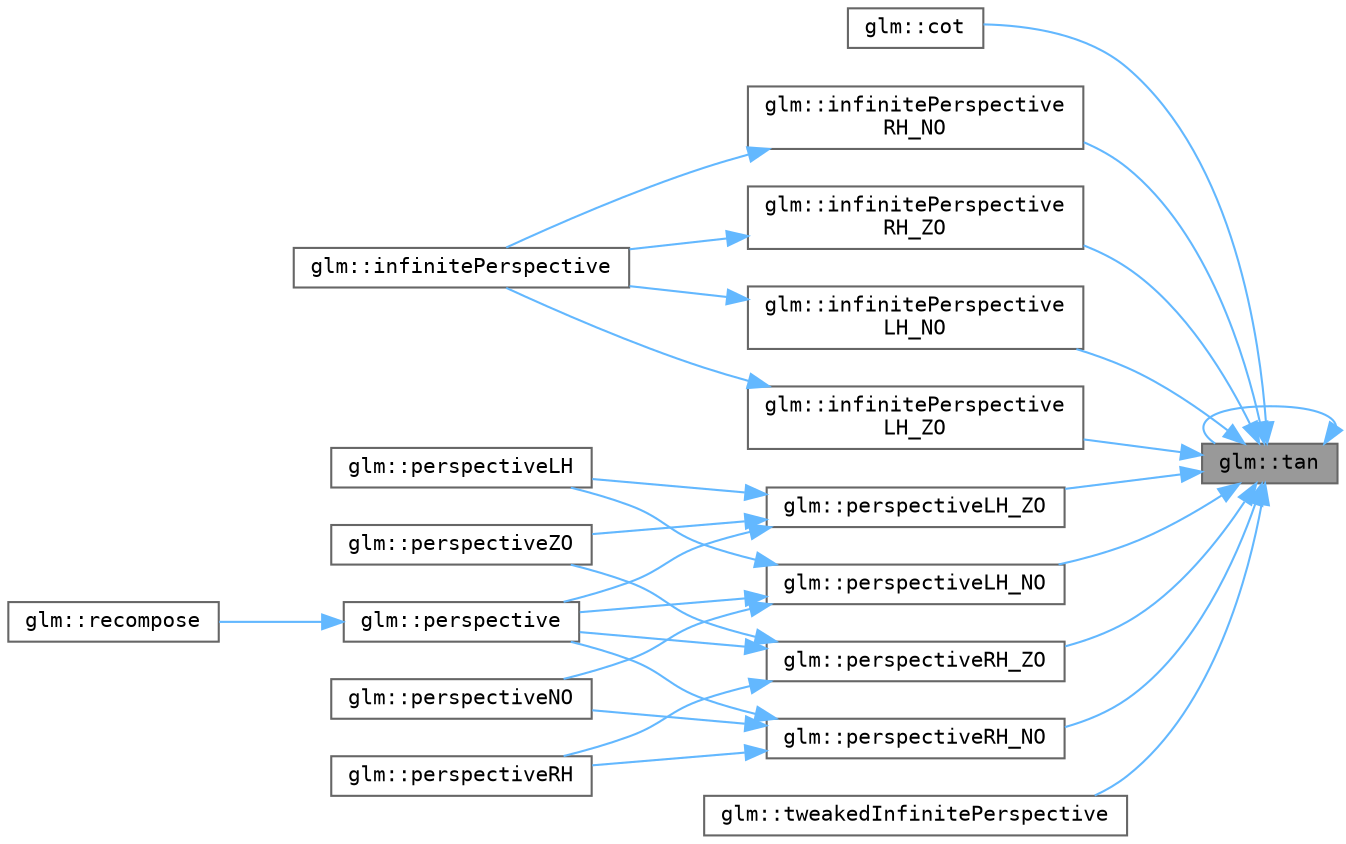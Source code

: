 digraph "glm::tan"
{
 // LATEX_PDF_SIZE
  bgcolor="transparent";
  edge [fontname=Terminal,fontsize=10,labelfontname=Helvetica,labelfontsize=10];
  node [fontname=Terminal,fontsize=10,shape=box,height=0.2,width=0.4];
  rankdir="RL";
  Node1 [label="glm::tan",height=0.2,width=0.4,color="gray40", fillcolor="grey60", style="filled", fontcolor="black",tooltip=" "];
  Node1 -> Node2 [dir="back",color="steelblue1",style="solid"];
  Node2 [label="glm::cot",height=0.2,width=0.4,color="grey40", fillcolor="white", style="filled",URL="$group__ext__scalar__reciprocal.html#ga3a7b517a95bbd3ad74da3aea87a66314",tooltip=" "];
  Node1 -> Node3 [dir="back",color="steelblue1",style="solid"];
  Node3 [label="glm::infinitePerspective\lLH_NO",height=0.2,width=0.4,color="grey40", fillcolor="white", style="filled",URL="$namespaceglm.html#a0ec3db74a2e9b48b8eb1504729ae2ddf",tooltip=" "];
  Node3 -> Node4 [dir="back",color="steelblue1",style="solid"];
  Node4 [label="glm::infinitePerspective",height=0.2,width=0.4,color="grey40", fillcolor="white", style="filled",URL="$group__ext__matrix__clip__space.html#ga8f955f37bab966fa8d6a5375da30860b",tooltip=" "];
  Node1 -> Node5 [dir="back",color="steelblue1",style="solid"];
  Node5 [label="glm::infinitePerspective\lLH_ZO",height=0.2,width=0.4,color="grey40", fillcolor="white", style="filled",URL="$namespaceglm.html#a2a53e40422f41169672656d5e1764818",tooltip=" "];
  Node5 -> Node4 [dir="back",color="steelblue1",style="solid"];
  Node1 -> Node6 [dir="back",color="steelblue1",style="solid"];
  Node6 [label="glm::infinitePerspective\lRH_NO",height=0.2,width=0.4,color="grey40", fillcolor="white", style="filled",URL="$namespaceglm.html#a0b1f9127c5453fd8e56b2960a44afc7b",tooltip=" "];
  Node6 -> Node4 [dir="back",color="steelblue1",style="solid"];
  Node1 -> Node7 [dir="back",color="steelblue1",style="solid"];
  Node7 [label="glm::infinitePerspective\lRH_ZO",height=0.2,width=0.4,color="grey40", fillcolor="white", style="filled",URL="$namespaceglm.html#a8cae3dbc486ac76af1b433450b5922da",tooltip=" "];
  Node7 -> Node4 [dir="back",color="steelblue1",style="solid"];
  Node1 -> Node8 [dir="back",color="steelblue1",style="solid"];
  Node8 [label="glm::perspectiveLH_NO",height=0.2,width=0.4,color="grey40", fillcolor="white", style="filled",URL="$group__ext__matrix__clip__space.html#gaaf666c22f31e443004f2192706ef4fdc",tooltip=" "];
  Node8 -> Node9 [dir="back",color="steelblue1",style="solid"];
  Node9 [label="glm::perspective",height=0.2,width=0.4,color="grey40", fillcolor="white", style="filled",URL="$group__ext__matrix__clip__space.html#ga9e13be491fd69a438c8fda440cf0156e",tooltip=" "];
  Node9 -> Node10 [dir="back",color="steelblue1",style="solid"];
  Node10 [label="glm::recompose",height=0.2,width=0.4,color="grey40", fillcolor="white", style="filled",URL="$group__gtx__matrix__decompose.html#ga8f836f4e7cc19ba301fc135d579aa2bc",tooltip=" "];
  Node8 -> Node11 [dir="back",color="steelblue1",style="solid"];
  Node11 [label="glm::perspectiveLH",height=0.2,width=0.4,color="grey40", fillcolor="white", style="filled",URL="$group__ext__matrix__clip__space.html#ga8b7f443c7e30e879fc98fcf1b922d958",tooltip=" "];
  Node8 -> Node12 [dir="back",color="steelblue1",style="solid"];
  Node12 [label="glm::perspectiveNO",height=0.2,width=0.4,color="grey40", fillcolor="white", style="filled",URL="$group__ext__matrix__clip__space.html#ga7c2215fd8b8b9f37e29c548d0e48bd91",tooltip=" "];
  Node1 -> Node13 [dir="back",color="steelblue1",style="solid"];
  Node13 [label="glm::perspectiveLH_ZO",height=0.2,width=0.4,color="grey40", fillcolor="white", style="filled",URL="$group__ext__matrix__clip__space.html#ga947bfc6e136d0a6bc75b8a0fa10f568d",tooltip=" "];
  Node13 -> Node9 [dir="back",color="steelblue1",style="solid"];
  Node13 -> Node11 [dir="back",color="steelblue1",style="solid"];
  Node13 -> Node14 [dir="back",color="steelblue1",style="solid"];
  Node14 [label="glm::perspectiveZO",height=0.2,width=0.4,color="grey40", fillcolor="white", style="filled",URL="$group__ext__matrix__clip__space.html#ga32430648d1b0aecd30c08943ce33a1f0",tooltip=" "];
  Node1 -> Node15 [dir="back",color="steelblue1",style="solid"];
  Node15 [label="glm::perspectiveRH_NO",height=0.2,width=0.4,color="grey40", fillcolor="white", style="filled",URL="$group__ext__matrix__clip__space.html#ga68eacfaf3cbfbc7a5465a9a0e4701ce6",tooltip=" "];
  Node15 -> Node9 [dir="back",color="steelblue1",style="solid"];
  Node15 -> Node12 [dir="back",color="steelblue1",style="solid"];
  Node15 -> Node16 [dir="back",color="steelblue1",style="solid"];
  Node16 [label="glm::perspectiveRH",height=0.2,width=0.4,color="grey40", fillcolor="white", style="filled",URL="$group__ext__matrix__clip__space.html#ga0786f78f02365fc789c6a4cd809bd441",tooltip=" "];
  Node1 -> Node17 [dir="back",color="steelblue1",style="solid"];
  Node17 [label="glm::perspectiveRH_ZO",height=0.2,width=0.4,color="grey40", fillcolor="white", style="filled",URL="$group__ext__matrix__clip__space.html#ga703204a33716e0eefc1a6ff383ab62ed",tooltip=" "];
  Node17 -> Node9 [dir="back",color="steelblue1",style="solid"];
  Node17 -> Node16 [dir="back",color="steelblue1",style="solid"];
  Node17 -> Node14 [dir="back",color="steelblue1",style="solid"];
  Node1 -> Node1 [dir="back",color="steelblue1",style="solid"];
  Node1 -> Node18 [dir="back",color="steelblue1",style="solid"];
  Node18 [label="glm::tweakedInfinitePerspective",height=0.2,width=0.4,color="grey40", fillcolor="white", style="filled",URL="$group__ext__matrix__clip__space.html#ga386ddc482b372d899d7141f553418878",tooltip=" "];
}
